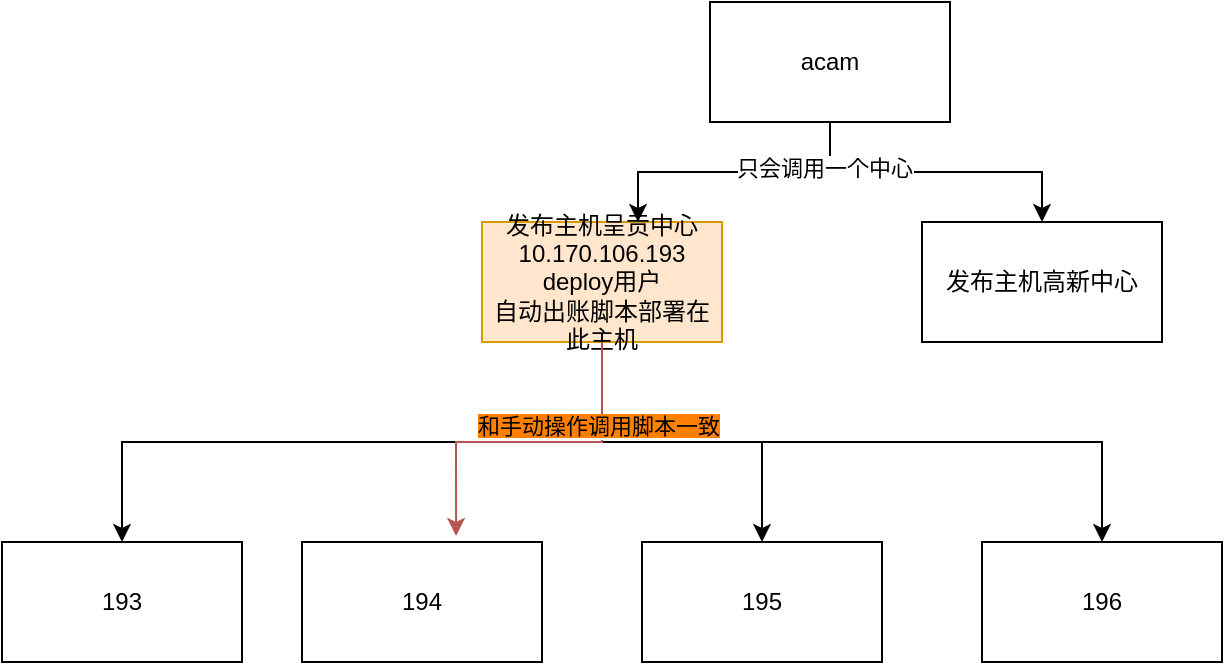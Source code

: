 <mxfile version="22.1.7" type="github">
  <diagram name="第 1 页" id="xxVKFMJhQaHEfw4vbOZt">
    <mxGraphModel dx="1024" dy="607" grid="1" gridSize="10" guides="1" tooltips="1" connect="1" arrows="1" fold="1" page="1" pageScale="1" pageWidth="827" pageHeight="1169" math="0" shadow="0">
      <root>
        <mxCell id="0" />
        <mxCell id="1" parent="0" />
        <mxCell id="wUkCP5_jq5JVWMtWeEml-5" style="edgeStyle=orthogonalEdgeStyle;rounded=0;orthogonalLoop=1;jettySize=auto;html=1;entryX=0.5;entryY=0;entryDx=0;entryDy=0;" parent="1" source="wUkCP5_jq5JVWMtWeEml-1" target="wUkCP5_jq5JVWMtWeEml-3" edge="1">
          <mxGeometry relative="1" as="geometry" />
        </mxCell>
        <mxCell id="wUkCP5_jq5JVWMtWeEml-1" value="acam" style="rounded=0;whiteSpace=wrap;html=1;" parent="1" vertex="1">
          <mxGeometry x="354" y="110" width="120" height="60" as="geometry" />
        </mxCell>
        <mxCell id="m2rpwl5FB1iMkw1IomVr-15" style="edgeStyle=orthogonalEdgeStyle;rounded=0;orthogonalLoop=1;jettySize=auto;html=1;entryX=0.5;entryY=0;entryDx=0;entryDy=0;" edge="1" parent="1" source="wUkCP5_jq5JVWMtWeEml-2" target="wUkCP5_jq5JVWMtWeEml-8">
          <mxGeometry relative="1" as="geometry" />
        </mxCell>
        <mxCell id="m2rpwl5FB1iMkw1IomVr-16" style="edgeStyle=orthogonalEdgeStyle;rounded=0;orthogonalLoop=1;jettySize=auto;html=1;entryX=0.5;entryY=0;entryDx=0;entryDy=0;" edge="1" parent="1" source="wUkCP5_jq5JVWMtWeEml-2" target="wUkCP5_jq5JVWMtWeEml-6">
          <mxGeometry relative="1" as="geometry">
            <Array as="points">
              <mxPoint x="300" y="330" />
              <mxPoint x="60" y="330" />
            </Array>
          </mxGeometry>
        </mxCell>
        <mxCell id="m2rpwl5FB1iMkw1IomVr-17" style="edgeStyle=orthogonalEdgeStyle;rounded=0;orthogonalLoop=1;jettySize=auto;html=1;entryX=0.5;entryY=0;entryDx=0;entryDy=0;" edge="1" parent="1" source="wUkCP5_jq5JVWMtWeEml-2" target="wUkCP5_jq5JVWMtWeEml-9">
          <mxGeometry relative="1" as="geometry">
            <Array as="points">
              <mxPoint x="300" y="330" />
              <mxPoint x="550" y="330" />
            </Array>
          </mxGeometry>
        </mxCell>
        <mxCell id="wUkCP5_jq5JVWMtWeEml-2" value="发布主机呈贡中心&lt;br&gt;10.170.106.193&lt;br&gt;deploy用户&lt;br&gt;自动出账脚本部署在此主机" style="rounded=0;whiteSpace=wrap;html=1;fillColor=#ffe6cc;strokeColor=#d79b00;" parent="1" vertex="1">
          <mxGeometry x="240" y="220" width="120" height="60" as="geometry" />
        </mxCell>
        <mxCell id="wUkCP5_jq5JVWMtWeEml-3" value="发布主机高新中心" style="rounded=0;whiteSpace=wrap;html=1;" parent="1" vertex="1">
          <mxGeometry x="460" y="220" width="120" height="60" as="geometry" />
        </mxCell>
        <mxCell id="wUkCP5_jq5JVWMtWeEml-4" style="edgeStyle=orthogonalEdgeStyle;rounded=0;orthogonalLoop=1;jettySize=auto;html=1;entryX=0.65;entryY=0;entryDx=0;entryDy=0;entryPerimeter=0;" parent="1" source="wUkCP5_jq5JVWMtWeEml-1" target="wUkCP5_jq5JVWMtWeEml-2" edge="1">
          <mxGeometry relative="1" as="geometry" />
        </mxCell>
        <mxCell id="wUkCP5_jq5JVWMtWeEml-18" value="只会调用一个中心" style="edgeLabel;html=1;align=center;verticalAlign=middle;resizable=0;points=[];" parent="wUkCP5_jq5JVWMtWeEml-4" vertex="1" connectable="0">
          <mxGeometry x="-0.683" y="-3" relative="1" as="geometry">
            <mxPoint as="offset" />
          </mxGeometry>
        </mxCell>
        <mxCell id="wUkCP5_jq5JVWMtWeEml-6" value="193" style="rounded=0;whiteSpace=wrap;html=1;" parent="1" vertex="1">
          <mxGeometry y="380" width="120" height="60" as="geometry" />
        </mxCell>
        <mxCell id="wUkCP5_jq5JVWMtWeEml-7" value="194" style="rounded=0;whiteSpace=wrap;html=1;" parent="1" vertex="1">
          <mxGeometry x="150" y="380" width="120" height="60" as="geometry" />
        </mxCell>
        <mxCell id="wUkCP5_jq5JVWMtWeEml-8" value="195" style="rounded=0;whiteSpace=wrap;html=1;" parent="1" vertex="1">
          <mxGeometry x="320" y="380" width="120" height="60" as="geometry" />
        </mxCell>
        <mxCell id="wUkCP5_jq5JVWMtWeEml-9" value="196" style="rounded=0;whiteSpace=wrap;html=1;" parent="1" vertex="1">
          <mxGeometry x="490" y="380" width="120" height="60" as="geometry" />
        </mxCell>
        <mxCell id="m2rpwl5FB1iMkw1IomVr-14" style="edgeStyle=orthogonalEdgeStyle;rounded=0;orthogonalLoop=1;jettySize=auto;html=1;entryX=0.642;entryY=-0.05;entryDx=0;entryDy=0;entryPerimeter=0;fillColor=#f8cecc;strokeColor=#b85450;" edge="1" parent="1" source="wUkCP5_jq5JVWMtWeEml-2" target="wUkCP5_jq5JVWMtWeEml-7">
          <mxGeometry relative="1" as="geometry" />
        </mxCell>
        <mxCell id="m2rpwl5FB1iMkw1IomVr-18" value="&lt;span style=&quot;background-color: rgb(255, 128, 0);&quot;&gt;和手动操作调用脚本一致&lt;/span&gt;" style="edgeLabel;html=1;align=center;verticalAlign=middle;resizable=0;points=[];" vertex="1" connectable="0" parent="m2rpwl5FB1iMkw1IomVr-14">
          <mxGeometry x="-0.506" y="-2" relative="1" as="geometry">
            <mxPoint as="offset" />
          </mxGeometry>
        </mxCell>
      </root>
    </mxGraphModel>
  </diagram>
</mxfile>
